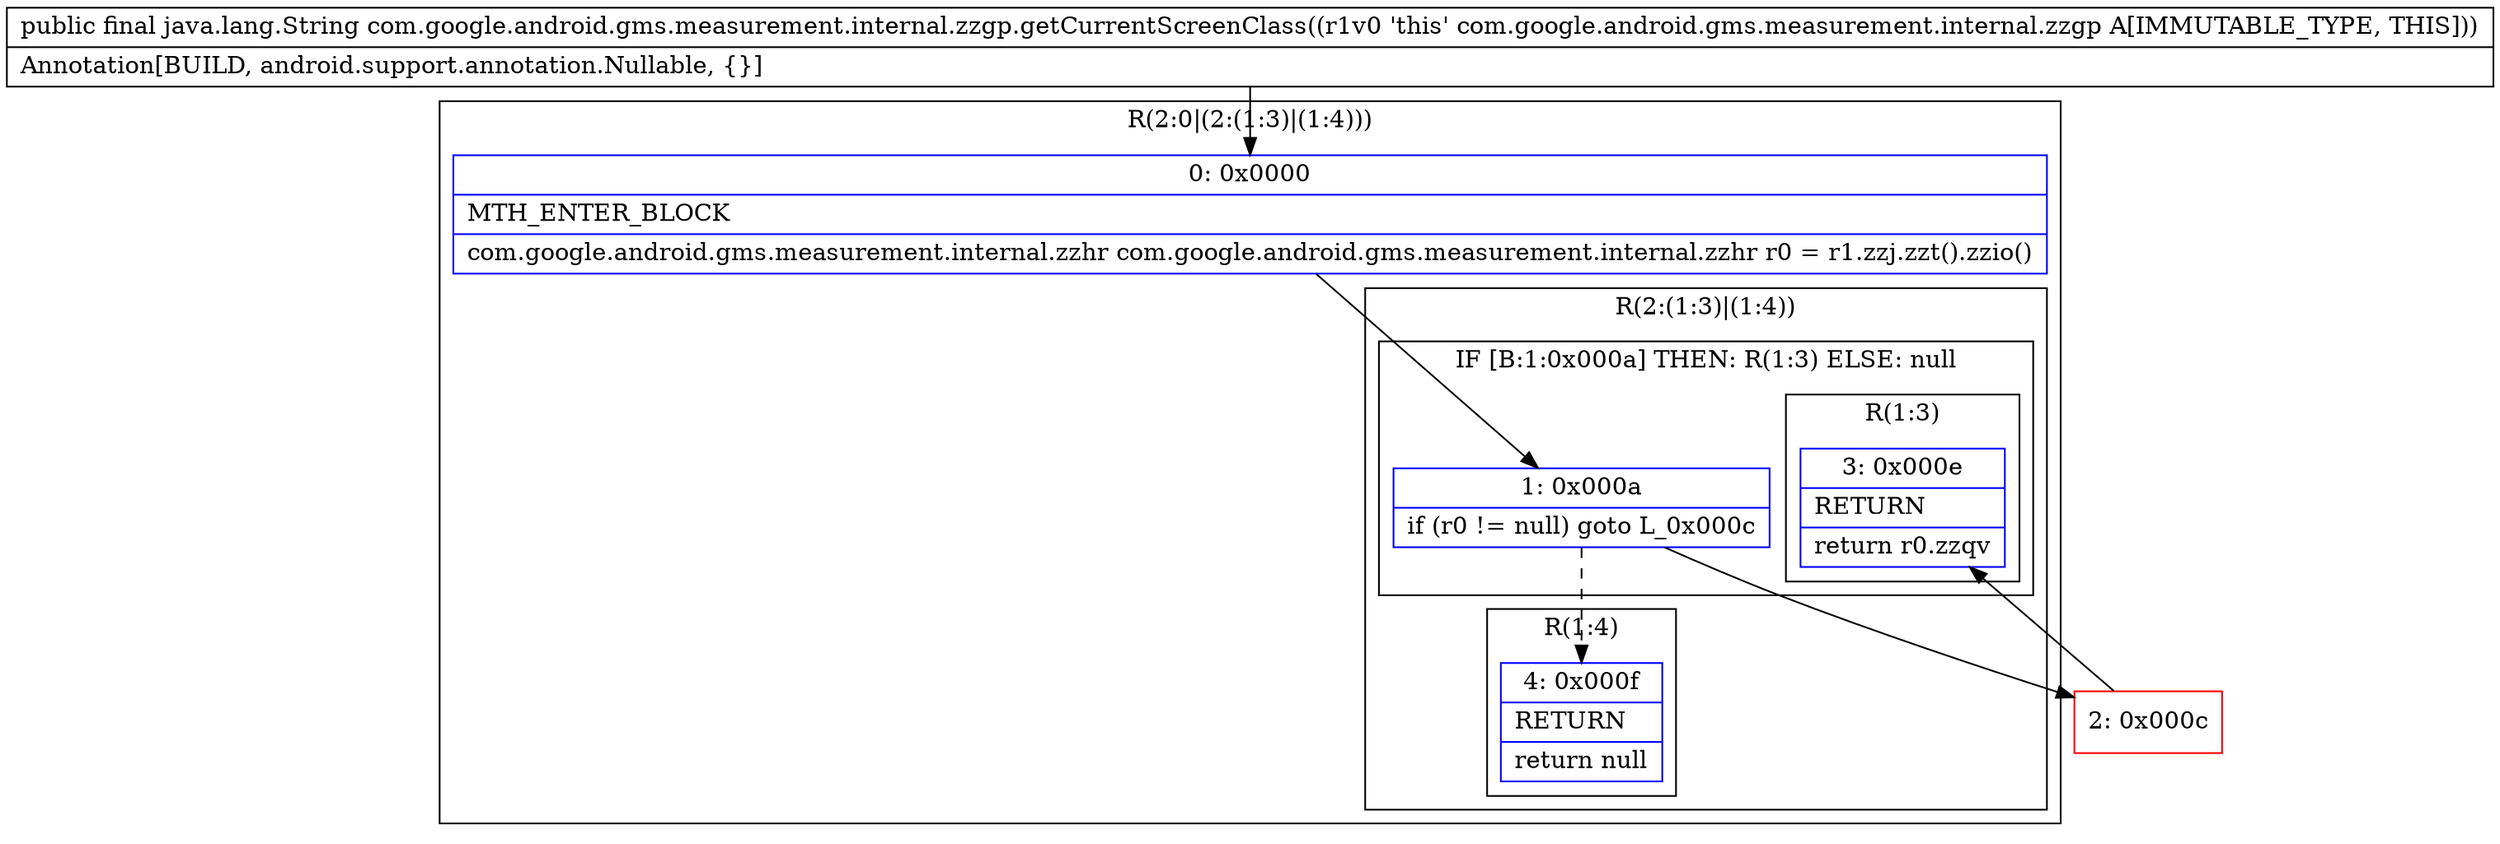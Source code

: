 digraph "CFG forcom.google.android.gms.measurement.internal.zzgp.getCurrentScreenClass()Ljava\/lang\/String;" {
subgraph cluster_Region_783165984 {
label = "R(2:0|(2:(1:3)|(1:4)))";
node [shape=record,color=blue];
Node_0 [shape=record,label="{0\:\ 0x0000|MTH_ENTER_BLOCK\l|com.google.android.gms.measurement.internal.zzhr com.google.android.gms.measurement.internal.zzhr r0 = r1.zzj.zzt().zzio()\l}"];
subgraph cluster_Region_1695641921 {
label = "R(2:(1:3)|(1:4))";
node [shape=record,color=blue];
subgraph cluster_IfRegion_1716351284 {
label = "IF [B:1:0x000a] THEN: R(1:3) ELSE: null";
node [shape=record,color=blue];
Node_1 [shape=record,label="{1\:\ 0x000a|if (r0 != null) goto L_0x000c\l}"];
subgraph cluster_Region_716942260 {
label = "R(1:3)";
node [shape=record,color=blue];
Node_3 [shape=record,label="{3\:\ 0x000e|RETURN\l|return r0.zzqv\l}"];
}
}
subgraph cluster_Region_1916984226 {
label = "R(1:4)";
node [shape=record,color=blue];
Node_4 [shape=record,label="{4\:\ 0x000f|RETURN\l|return null\l}"];
}
}
}
Node_2 [shape=record,color=red,label="{2\:\ 0x000c}"];
MethodNode[shape=record,label="{public final java.lang.String com.google.android.gms.measurement.internal.zzgp.getCurrentScreenClass((r1v0 'this' com.google.android.gms.measurement.internal.zzgp A[IMMUTABLE_TYPE, THIS]))  | Annotation[BUILD, android.support.annotation.Nullable, \{\}]\l}"];
MethodNode -> Node_0;
Node_0 -> Node_1;
Node_1 -> Node_2;
Node_1 -> Node_4[style=dashed];
Node_2 -> Node_3;
}

